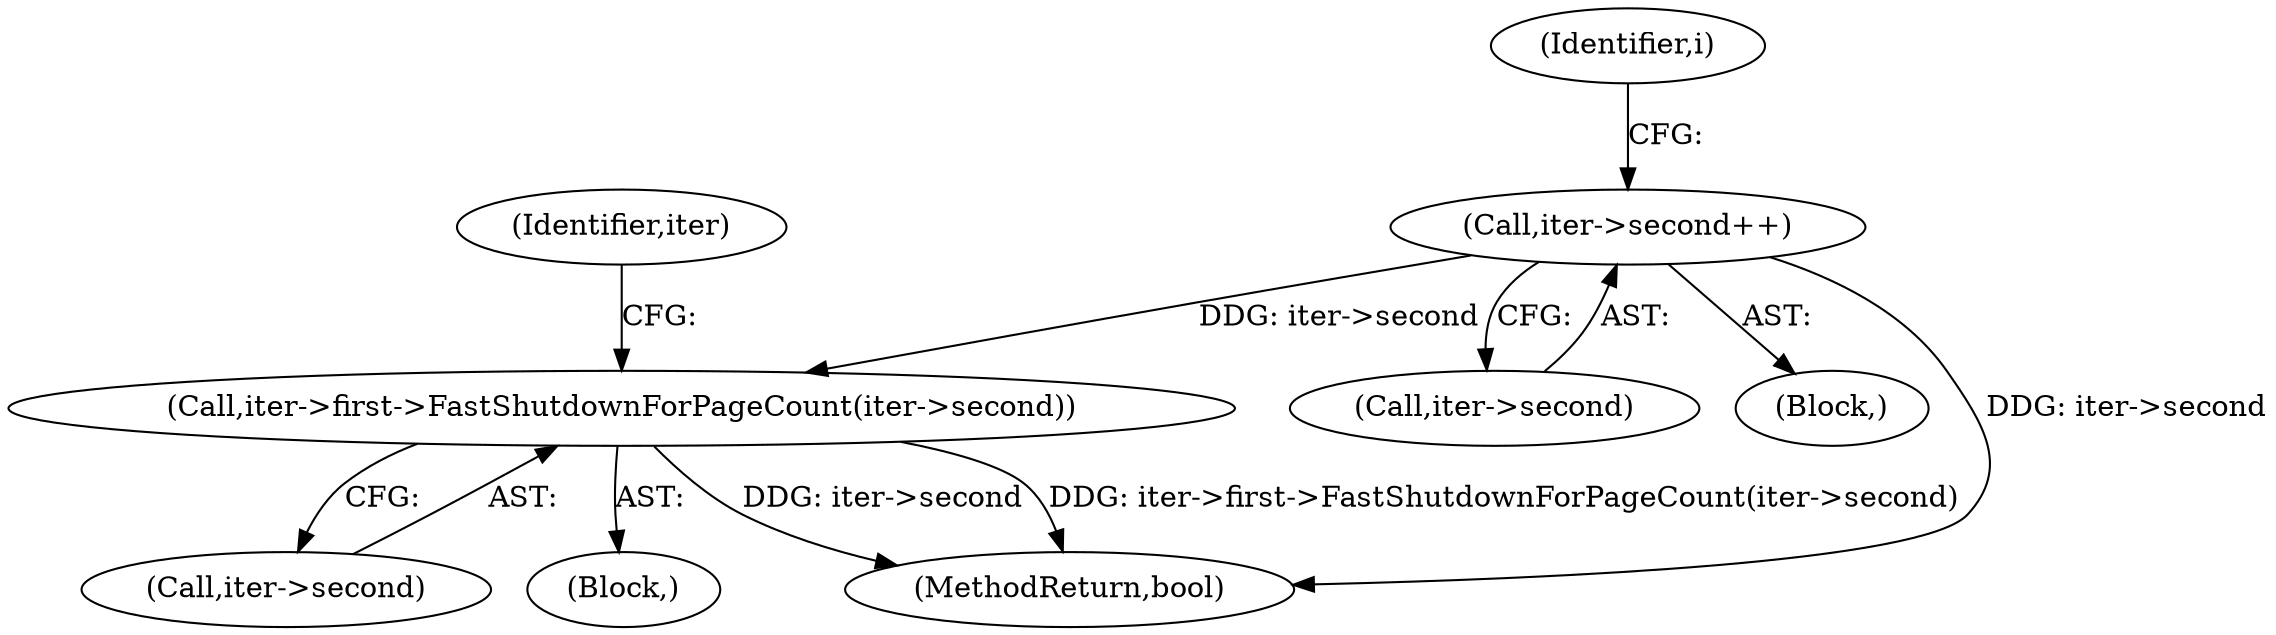 digraph "0_Chrome_2db5a2048dfcacfe5ad4311c2b1e435c4c67febc_0@pointer" {
"1000184" [label="(Call,iter->second++)"];
"1000199" [label="(Call,iter->first->FastShutdownForPageCount(iter->second))"];
"1000200" [label="(Call,iter->second)"];
"1000185" [label="(Call,iter->second)"];
"1000183" [label="(Block,)"];
"1000184" [label="(Call,iter->second++)"];
"1000198" [label="(Block,)"];
"1000197" [label="(Identifier,iter)"];
"1000266" [label="(MethodReturn,bool)"];
"1000199" [label="(Call,iter->first->FastShutdownForPageCount(iter->second))"];
"1000143" [label="(Identifier,i)"];
"1000184" -> "1000183"  [label="AST: "];
"1000184" -> "1000185"  [label="CFG: "];
"1000185" -> "1000184"  [label="AST: "];
"1000143" -> "1000184"  [label="CFG: "];
"1000184" -> "1000266"  [label="DDG: iter->second"];
"1000184" -> "1000199"  [label="DDG: iter->second"];
"1000199" -> "1000198"  [label="AST: "];
"1000199" -> "1000200"  [label="CFG: "];
"1000200" -> "1000199"  [label="AST: "];
"1000197" -> "1000199"  [label="CFG: "];
"1000199" -> "1000266"  [label="DDG: iter->second"];
"1000199" -> "1000266"  [label="DDG: iter->first->FastShutdownForPageCount(iter->second)"];
}
